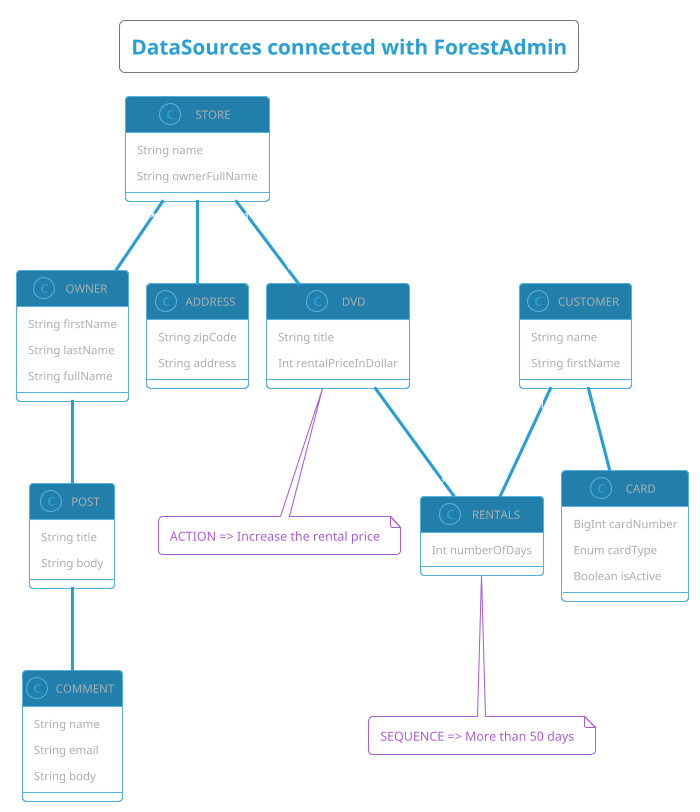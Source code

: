@startuml
!pragma layout smetana
!theme cyborg-outline

title: DataSources connected with ForestAdmin

class STORE {
  String name
  String ownerFullName
}

class OWNER {
  String firstName
  String lastName
  String fullName
}

class ADDRESS {
  String zipCode
  String address
}

class DVD {
  String title
  Int rentalPriceInDollar
}
class DVD
note bottom: ACTION => Increase the rental price

class RENTALS {
  Int numberOfDays
}
class RENTALS
note bottom: SEQUENCE => More than 50 days

class CARD {
  BigInt cardNumber
  Enum cardType
  Boolean isActive
}

class CUSTOMER {
  String name
  String firstName
}

class POST {
  String title
  String body
}

class COMMENT {
  String name
  String email
  String body
}

OWNER "1" -- "*" POST : has
POST "1" -- "*" COMMENT : has
STORE "*" -- "1" OWNER : has
STORE "1" -- "*" DVD : has
DVD "*" -- "*" RENTALS : has
STORE "1" -- "1" ADDRESS : has
CUSTOMER "1" -- "*" CARD : has
CUSTOMER "1" -- "*" RENTALS : has
@enduml
